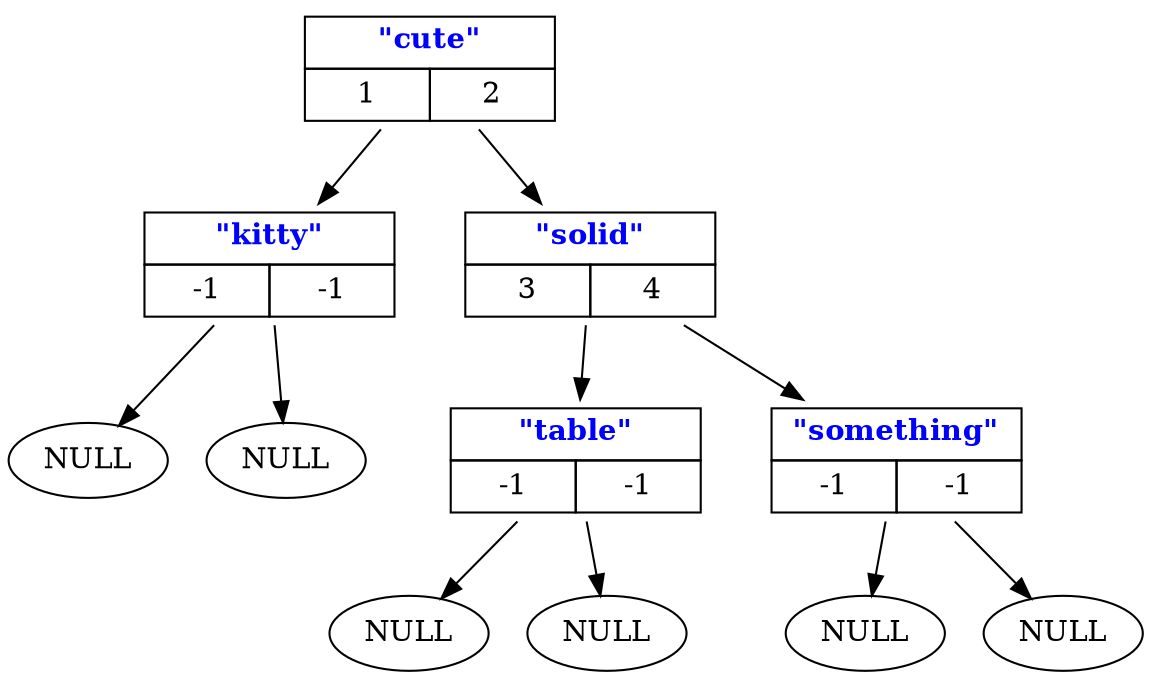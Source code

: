 digraph DebugTree {
    p1[shape = none label = <
	<TABLE BORDER="0" CELLBORDER="1" CELLSPACING="0" CELLPADDING="4">	  
			<TR>																	 	  
				<TD COLSPAN = "2"><FONT COLOR = "blue"><B>"cute"</B></FONT></TD>      
			</TR>																		  
			<TR>																		  
				<TD  WIDTH="60" HEIGHT="25">1</TD>								  
				<TD  WIDTH="60" HEIGHT="25">2</TD>								  
			</TR>																		  
		</TABLE >>
]
    p1 -> p2
    p2[shape = none label = <
	<TABLE BORDER="0" CELLBORDER="1" CELLSPACING="0" CELLPADDING="4">	  
			<TR>																	 	  
				<TD COLSPAN = "2"><FONT COLOR = "blue"><B>"kitty"</B></FONT></TD>      
			</TR>																		  
			<TR>																		  
				<TD  WIDTH="60" HEIGHT="25">-1</TD>								  
				<TD  WIDTH="60" HEIGHT="25">-1</TD>								  
			</TR>																		  
		</TABLE >>
]
    p2 -> p3
    p3[label = "NULL"]

    p2 -> p4
    p4[label = "NULL"]

    p1 -> p5
    p5[shape = none label = <
	<TABLE BORDER="0" CELLBORDER="1" CELLSPACING="0" CELLPADDING="4">	  
			<TR>																	 	  
				<TD COLSPAN = "2"><FONT COLOR = "blue"><B>"solid"</B></FONT></TD>      
			</TR>																		  
			<TR>																		  
				<TD  WIDTH="60" HEIGHT="25">3</TD>								  
				<TD  WIDTH="60" HEIGHT="25">4</TD>								  
			</TR>																		  
		</TABLE >>
]
    p5 -> p6
    p6[shape = none label = <
	<TABLE BORDER="0" CELLBORDER="1" CELLSPACING="0" CELLPADDING="4">	  
			<TR>																	 	  
				<TD COLSPAN = "2"><FONT COLOR = "blue"><B>"table"</B></FONT></TD>      
			</TR>																		  
			<TR>																		  
				<TD  WIDTH="60" HEIGHT="25">-1</TD>								  
				<TD  WIDTH="60" HEIGHT="25">-1</TD>								  
			</TR>																		  
		</TABLE >>
]
    p6 -> p7
    p7[label = "NULL"]

    p6 -> p8
    p8[label = "NULL"]

    p5 -> p9
    p9[shape = none label = <
	<TABLE BORDER="0" CELLBORDER="1" CELLSPACING="0" CELLPADDING="4">	  
			<TR>																	 	  
				<TD COLSPAN = "2"><FONT COLOR = "blue"><B>"something"</B></FONT></TD>      
			</TR>																		  
			<TR>																		  
				<TD  WIDTH="60" HEIGHT="25">-1</TD>								  
				<TD  WIDTH="60" HEIGHT="25">-1</TD>								  
			</TR>																		  
		</TABLE >>
]
    p9 -> p10
    p10[label = "NULL"]

    p9 -> p11
    p11[label = "NULL"]
}
